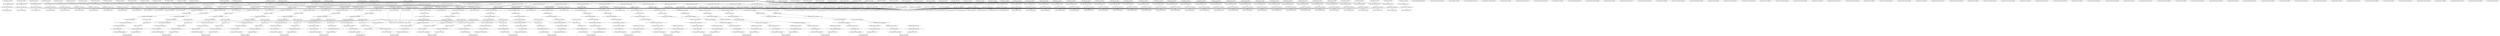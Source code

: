 digraph data_path {
  AND_u8_u8_3611_wire [shape=ellipse];
  AND_u8_u8_3619_wire [shape=ellipse];
  AND_u8_u8_3633_wire [shape=ellipse];
  AND_u8_u8_3641_wire [shape=ellipse];
  AND_u8_u8_3709_wire [shape=ellipse];
  AND_u8_u8_3717_wire [shape=ellipse];
  AND_u8_u8_3725_wire [shape=ellipse];
  AND_u8_u8_3751_wire [shape=ellipse];
  AND_u8_u8_3759_wire [shape=ellipse];
  AND_u8_u8_3767_wire [shape=ellipse];
  AND_u8_u8_3775_wire [shape=ellipse];
  AND_u8_u8_3792_wire [shape=ellipse];
  R_ZERO_8_3625_wire_constant [shape=ellipse];
  R_ZERO_8_3784_wire_constant [shape=ellipse];
  R_ZERO_8_3819_wire_constant [shape=ellipse];
  R_ZERO_8_3834_wire_constant [shape=ellipse];
  R_ZERO_8_3840_wire_constant [shape=ellipse];
  R_ZERO_8_3846_wire_constant [shape=ellipse];
  R_ZERO_8_3852_wire_constant [shape=ellipse];
  R_ZERO_8_3858_wire_constant [shape=ellipse];
  R_address_3607_resized [shape=ellipse];
  R_address_3607_scaled [shape=ellipse];
  R_address_3615_resized [shape=ellipse];
  R_address_3615_scaled [shape=ellipse];
  R_address_3623_resized [shape=ellipse];
  R_address_3623_scaled [shape=ellipse];
  R_address_3629_resized [shape=ellipse];
  R_address_3629_scaled [shape=ellipse];
  R_address_3637_resized [shape=ellipse];
  R_address_3637_scaled [shape=ellipse];
  R_address_3705_resized [shape=ellipse];
  R_address_3705_scaled [shape=ellipse];
  R_address_3713_resized [shape=ellipse];
  R_address_3713_scaled [shape=ellipse];
  R_address_3721_resized [shape=ellipse];
  R_address_3721_scaled [shape=ellipse];
  R_address_3747_resized [shape=ellipse];
  R_address_3747_scaled [shape=ellipse];
  R_address_3755_resized [shape=ellipse];
  R_address_3755_scaled [shape=ellipse];
  R_address_3763_resized [shape=ellipse];
  R_address_3763_scaled [shape=ellipse];
  R_address_3771_resized [shape=ellipse];
  R_address_3771_scaled [shape=ellipse];
  R_address_3782_resized [shape=ellipse];
  R_address_3782_scaled [shape=ellipse];
  R_address_3788_resized [shape=ellipse];
  R_address_3788_scaled [shape=ellipse];
  R_address_3817_resized [shape=ellipse];
  R_address_3817_scaled [shape=ellipse];
  R_address_3832_resized [shape=ellipse];
  R_address_3832_scaled [shape=ellipse];
  R_address_3838_resized [shape=ellipse];
  R_address_3838_scaled [shape=ellipse];
  R_address_3844_resized [shape=ellipse];
  R_address_3844_scaled [shape=ellipse];
  R_address_3850_resized [shape=ellipse];
  R_address_3850_scaled [shape=ellipse];
  R_address_3856_resized [shape=ellipse];
  R_address_3856_scaled [shape=ellipse];
  R_address_3915_resized [shape=ellipse];
  R_address_3915_scaled [shape=ellipse];
  array_obj_ref_3608_data_0 [shape=ellipse];
  array_obj_ref_3608_final_offset [shape=ellipse];
  array_obj_ref_3608_offset_scale_factor_0 [shape=ellipse];
  array_obj_ref_3608_resized_base_address [shape=ellipse];
  array_obj_ref_3608_root_address [shape=ellipse];
  array_obj_ref_3608_word_address_0 [shape=ellipse];
  array_obj_ref_3608_word_offset_0 [shape=ellipse];
  array_obj_ref_3616_data_0 [shape=ellipse];
  array_obj_ref_3616_final_offset [shape=ellipse];
  array_obj_ref_3616_offset_scale_factor_0 [shape=ellipse];
  array_obj_ref_3616_resized_base_address [shape=ellipse];
  array_obj_ref_3616_root_address [shape=ellipse];
  array_obj_ref_3616_word_address_0 [shape=ellipse];
  array_obj_ref_3616_word_offset_0 [shape=ellipse];
  array_obj_ref_3624_data_0 [shape=ellipse];
  array_obj_ref_3624_final_offset [shape=ellipse];
  array_obj_ref_3624_offset_scale_factor_0 [shape=ellipse];
  array_obj_ref_3624_resized_base_address [shape=ellipse];
  array_obj_ref_3624_root_address [shape=ellipse];
  array_obj_ref_3624_word_address_0 [shape=ellipse];
  array_obj_ref_3624_word_offset_0 [shape=ellipse];
  array_obj_ref_3630_data_0 [shape=ellipse];
  array_obj_ref_3630_final_offset [shape=ellipse];
  array_obj_ref_3630_offset_scale_factor_0 [shape=ellipse];
  array_obj_ref_3630_resized_base_address [shape=ellipse];
  array_obj_ref_3630_root_address [shape=ellipse];
  array_obj_ref_3630_word_address_0 [shape=ellipse];
  array_obj_ref_3630_word_offset_0 [shape=ellipse];
  array_obj_ref_3638_data_0 [shape=ellipse];
  array_obj_ref_3638_final_offset [shape=ellipse];
  array_obj_ref_3638_offset_scale_factor_0 [shape=ellipse];
  array_obj_ref_3638_resized_base_address [shape=ellipse];
  array_obj_ref_3638_root_address [shape=ellipse];
  array_obj_ref_3638_word_address_0 [shape=ellipse];
  array_obj_ref_3638_word_offset_0 [shape=ellipse];
  array_obj_ref_3706_data_0 [shape=ellipse];
  array_obj_ref_3706_final_offset [shape=ellipse];
  array_obj_ref_3706_offset_scale_factor_0 [shape=ellipse];
  array_obj_ref_3706_resized_base_address [shape=ellipse];
  array_obj_ref_3706_root_address [shape=ellipse];
  array_obj_ref_3706_word_address_0 [shape=ellipse];
  array_obj_ref_3706_word_offset_0 [shape=ellipse];
  array_obj_ref_3714_data_0 [shape=ellipse];
  array_obj_ref_3714_final_offset [shape=ellipse];
  array_obj_ref_3714_offset_scale_factor_0 [shape=ellipse];
  array_obj_ref_3714_resized_base_address [shape=ellipse];
  array_obj_ref_3714_root_address [shape=ellipse];
  array_obj_ref_3714_word_address_0 [shape=ellipse];
  array_obj_ref_3714_word_offset_0 [shape=ellipse];
  array_obj_ref_3722_data_0 [shape=ellipse];
  array_obj_ref_3722_final_offset [shape=ellipse];
  array_obj_ref_3722_offset_scale_factor_0 [shape=ellipse];
  array_obj_ref_3722_resized_base_address [shape=ellipse];
  array_obj_ref_3722_root_address [shape=ellipse];
  array_obj_ref_3722_word_address_0 [shape=ellipse];
  array_obj_ref_3722_word_offset_0 [shape=ellipse];
  array_obj_ref_3748_data_0 [shape=ellipse];
  array_obj_ref_3748_final_offset [shape=ellipse];
  array_obj_ref_3748_offset_scale_factor_0 [shape=ellipse];
  array_obj_ref_3748_resized_base_address [shape=ellipse];
  array_obj_ref_3748_root_address [shape=ellipse];
  array_obj_ref_3748_word_address_0 [shape=ellipse];
  array_obj_ref_3748_word_offset_0 [shape=ellipse];
  array_obj_ref_3756_data_0 [shape=ellipse];
  array_obj_ref_3756_final_offset [shape=ellipse];
  array_obj_ref_3756_offset_scale_factor_0 [shape=ellipse];
  array_obj_ref_3756_resized_base_address [shape=ellipse];
  array_obj_ref_3756_root_address [shape=ellipse];
  array_obj_ref_3756_word_address_0 [shape=ellipse];
  array_obj_ref_3756_word_offset_0 [shape=ellipse];
  array_obj_ref_3764_data_0 [shape=ellipse];
  array_obj_ref_3764_final_offset [shape=ellipse];
  array_obj_ref_3764_offset_scale_factor_0 [shape=ellipse];
  array_obj_ref_3764_resized_base_address [shape=ellipse];
  array_obj_ref_3764_root_address [shape=ellipse];
  array_obj_ref_3764_word_address_0 [shape=ellipse];
  array_obj_ref_3764_word_offset_0 [shape=ellipse];
  array_obj_ref_3772_data_0 [shape=ellipse];
  array_obj_ref_3772_final_offset [shape=ellipse];
  array_obj_ref_3772_offset_scale_factor_0 [shape=ellipse];
  array_obj_ref_3772_resized_base_address [shape=ellipse];
  array_obj_ref_3772_root_address [shape=ellipse];
  array_obj_ref_3772_word_address_0 [shape=ellipse];
  array_obj_ref_3772_word_offset_0 [shape=ellipse];
  array_obj_ref_3783_data_0 [shape=ellipse];
  array_obj_ref_3783_final_offset [shape=ellipse];
  array_obj_ref_3783_offset_scale_factor_0 [shape=ellipse];
  array_obj_ref_3783_resized_base_address [shape=ellipse];
  array_obj_ref_3783_root_address [shape=ellipse];
  array_obj_ref_3783_word_address_0 [shape=ellipse];
  array_obj_ref_3783_word_offset_0 [shape=ellipse];
  array_obj_ref_3789_data_0 [shape=ellipse];
  array_obj_ref_3789_final_offset [shape=ellipse];
  array_obj_ref_3789_offset_scale_factor_0 [shape=ellipse];
  array_obj_ref_3789_resized_base_address [shape=ellipse];
  array_obj_ref_3789_root_address [shape=ellipse];
  array_obj_ref_3789_word_address_0 [shape=ellipse];
  array_obj_ref_3789_word_offset_0 [shape=ellipse];
  array_obj_ref_3818_data_0 [shape=ellipse];
  array_obj_ref_3818_final_offset [shape=ellipse];
  array_obj_ref_3818_offset_scale_factor_0 [shape=ellipse];
  array_obj_ref_3818_resized_base_address [shape=ellipse];
  array_obj_ref_3818_root_address [shape=ellipse];
  array_obj_ref_3818_word_address_0 [shape=ellipse];
  array_obj_ref_3818_word_offset_0 [shape=ellipse];
  array_obj_ref_3833_data_0 [shape=ellipse];
  array_obj_ref_3833_final_offset [shape=ellipse];
  array_obj_ref_3833_offset_scale_factor_0 [shape=ellipse];
  array_obj_ref_3833_resized_base_address [shape=ellipse];
  array_obj_ref_3833_root_address [shape=ellipse];
  array_obj_ref_3833_word_address_0 [shape=ellipse];
  array_obj_ref_3833_word_offset_0 [shape=ellipse];
  array_obj_ref_3839_data_0 [shape=ellipse];
  array_obj_ref_3839_final_offset [shape=ellipse];
  array_obj_ref_3839_offset_scale_factor_0 [shape=ellipse];
  array_obj_ref_3839_resized_base_address [shape=ellipse];
  array_obj_ref_3839_root_address [shape=ellipse];
  array_obj_ref_3839_word_address_0 [shape=ellipse];
  array_obj_ref_3839_word_offset_0 [shape=ellipse];
  array_obj_ref_3845_data_0 [shape=ellipse];
  array_obj_ref_3845_final_offset [shape=ellipse];
  array_obj_ref_3845_offset_scale_factor_0 [shape=ellipse];
  array_obj_ref_3845_resized_base_address [shape=ellipse];
  array_obj_ref_3845_root_address [shape=ellipse];
  array_obj_ref_3845_word_address_0 [shape=ellipse];
  array_obj_ref_3845_word_offset_0 [shape=ellipse];
  array_obj_ref_3851_data_0 [shape=ellipse];
  array_obj_ref_3851_final_offset [shape=ellipse];
  array_obj_ref_3851_offset_scale_factor_0 [shape=ellipse];
  array_obj_ref_3851_resized_base_address [shape=ellipse];
  array_obj_ref_3851_root_address [shape=ellipse];
  array_obj_ref_3851_word_address_0 [shape=ellipse];
  array_obj_ref_3851_word_offset_0 [shape=ellipse];
  array_obj_ref_3857_data_0 [shape=ellipse];
  array_obj_ref_3857_final_offset [shape=ellipse];
  array_obj_ref_3857_offset_scale_factor_0 [shape=ellipse];
  array_obj_ref_3857_resized_base_address [shape=ellipse];
  array_obj_ref_3857_root_address [shape=ellipse];
  array_obj_ref_3857_word_address_0 [shape=ellipse];
  array_obj_ref_3857_word_offset_0 [shape=ellipse];
  array_obj_ref_3916_data_0 [shape=ellipse];
  array_obj_ref_3916_final_offset [shape=ellipse];
  array_obj_ref_3916_offset_scale_factor_0 [shape=ellipse];
  array_obj_ref_3916_resized_base_address [shape=ellipse];
  array_obj_ref_3916_root_address [shape=ellipse];
  array_obj_ref_3916_word_address_0 [shape=ellipse];
  array_obj_ref_3916_word_offset_0 [shape=ellipse];
  konst_3606_wire_constant [shape=ellipse];
  konst_3606_wire_constant_cmp [shape=ellipse];
  konst_3610_wire_constant [shape=ellipse];
  konst_3614_wire_constant [shape=ellipse];
  konst_3614_wire_constant_cmp [shape=ellipse];
  konst_3618_wire_constant [shape=ellipse];
  konst_3622_wire_constant [shape=ellipse];
  konst_3622_wire_constant_cmp [shape=ellipse];
  konst_3628_wire_constant [shape=ellipse];
  konst_3628_wire_constant_cmp [shape=ellipse];
  konst_3632_wire_constant [shape=ellipse];
  konst_3636_wire_constant [shape=ellipse];
  konst_3636_wire_constant_cmp [shape=ellipse];
  konst_3640_wire_constant [shape=ellipse];
  konst_3644_wire_constant [shape=ellipse];
  konst_3644_wire_constant_cmp [shape=ellipse];
  konst_3647_wire_constant [shape=ellipse];
  konst_3647_wire_constant_cmp [shape=ellipse];
  konst_3650_wire_constant [shape=ellipse];
  konst_3650_wire_constant_cmp [shape=ellipse];
  konst_3653_wire_constant [shape=ellipse];
  konst_3653_wire_constant_cmp [shape=ellipse];
  konst_3656_wire_constant [shape=ellipse];
  konst_3656_wire_constant_cmp [shape=ellipse];
  konst_3659_wire_constant [shape=ellipse];
  konst_3659_wire_constant_cmp [shape=ellipse];
  konst_3662_wire_constant [shape=ellipse];
  konst_3662_wire_constant_cmp [shape=ellipse];
  konst_3665_wire_constant [shape=ellipse];
  konst_3665_wire_constant_cmp [shape=ellipse];
  konst_3668_wire_constant [shape=ellipse];
  konst_3668_wire_constant_cmp [shape=ellipse];
  konst_3671_wire_constant [shape=ellipse];
  konst_3671_wire_constant_cmp [shape=ellipse];
  konst_3674_wire_constant [shape=ellipse];
  konst_3674_wire_constant_cmp [shape=ellipse];
  konst_3677_wire_constant [shape=ellipse];
  konst_3677_wire_constant_cmp [shape=ellipse];
  konst_3680_wire_constant [shape=ellipse];
  konst_3680_wire_constant_cmp [shape=ellipse];
  konst_3683_wire_constant [shape=ellipse];
  konst_3683_wire_constant_cmp [shape=ellipse];
  konst_3686_wire_constant [shape=ellipse];
  konst_3686_wire_constant_cmp [shape=ellipse];
  konst_3689_wire_constant [shape=ellipse];
  konst_3689_wire_constant_cmp [shape=ellipse];
  konst_3692_wire_constant [shape=ellipse];
  konst_3692_wire_constant_cmp [shape=ellipse];
  konst_3695_wire_constant [shape=ellipse];
  konst_3695_wire_constant_cmp [shape=ellipse];
  konst_3698_wire_constant [shape=ellipse];
  konst_3698_wire_constant_cmp [shape=ellipse];
  konst_3701_wire_constant [shape=ellipse];
  konst_3701_wire_constant_cmp [shape=ellipse];
  konst_3704_wire_constant [shape=ellipse];
  konst_3704_wire_constant_cmp [shape=ellipse];
  konst_3708_wire_constant [shape=ellipse];
  konst_3712_wire_constant [shape=ellipse];
  konst_3712_wire_constant_cmp [shape=ellipse];
  konst_3716_wire_constant [shape=ellipse];
  konst_3720_wire_constant [shape=ellipse];
  konst_3720_wire_constant_cmp [shape=ellipse];
  konst_3724_wire_constant [shape=ellipse];
  konst_3728_wire_constant [shape=ellipse];
  konst_3728_wire_constant_cmp [shape=ellipse];
  konst_3733_wire_constant [shape=ellipse];
  konst_3733_wire_constant_cmp [shape=ellipse];
  konst_3736_wire_constant [shape=ellipse];
  konst_3736_wire_constant_cmp [shape=ellipse];
  konst_3741_wire_constant [shape=ellipse];
  konst_3741_wire_constant_cmp [shape=ellipse];
  konst_3746_wire_constant [shape=ellipse];
  konst_3746_wire_constant_cmp [shape=ellipse];
  konst_3750_wire_constant [shape=ellipse];
  konst_3754_wire_constant [shape=ellipse];
  konst_3754_wire_constant_cmp [shape=ellipse];
  konst_3758_wire_constant [shape=ellipse];
  konst_3762_wire_constant [shape=ellipse];
  konst_3762_wire_constant_cmp [shape=ellipse];
  konst_3766_wire_constant [shape=ellipse];
  konst_3770_wire_constant [shape=ellipse];
  konst_3770_wire_constant_cmp [shape=ellipse];
  konst_3774_wire_constant [shape=ellipse];
  konst_3778_wire_constant [shape=ellipse];
  konst_3778_wire_constant_cmp [shape=ellipse];
  konst_3781_wire_constant [shape=ellipse];
  konst_3781_wire_constant_cmp [shape=ellipse];
  konst_3787_wire_constant [shape=ellipse];
  konst_3787_wire_constant_cmp [shape=ellipse];
  konst_3791_wire_constant [shape=ellipse];
  konst_3795_wire_constant [shape=ellipse];
  konst_3795_wire_constant_cmp [shape=ellipse];
  konst_3798_wire_constant [shape=ellipse];
  konst_3798_wire_constant_cmp [shape=ellipse];
  konst_3801_wire_constant [shape=ellipse];
  konst_3801_wire_constant_cmp [shape=ellipse];
  konst_3804_wire_constant [shape=ellipse];
  konst_3804_wire_constant_cmp [shape=ellipse];
  konst_3807_wire_constant [shape=ellipse];
  konst_3807_wire_constant_cmp [shape=ellipse];
  konst_3810_wire_constant [shape=ellipse];
  konst_3810_wire_constant_cmp [shape=ellipse];
  konst_3813_wire_constant [shape=ellipse];
  konst_3813_wire_constant_cmp [shape=ellipse];
  konst_3816_wire_constant [shape=ellipse];
  konst_3816_wire_constant_cmp [shape=ellipse];
  konst_3822_wire_constant [shape=ellipse];
  konst_3822_wire_constant_cmp [shape=ellipse];
  konst_3825_wire_constant [shape=ellipse];
  konst_3825_wire_constant_cmp [shape=ellipse];
  konst_3828_wire_constant [shape=ellipse];
  konst_3828_wire_constant_cmp [shape=ellipse];
  konst_3831_wire_constant [shape=ellipse];
  konst_3831_wire_constant_cmp [shape=ellipse];
  konst_3837_wire_constant [shape=ellipse];
  konst_3837_wire_constant_cmp [shape=ellipse];
  konst_3843_wire_constant [shape=ellipse];
  konst_3843_wire_constant_cmp [shape=ellipse];
  konst_3849_wire_constant [shape=ellipse];
  konst_3849_wire_constant_cmp [shape=ellipse];
  konst_3855_wire_constant [shape=ellipse];
  konst_3855_wire_constant_cmp [shape=ellipse];
  konst_3861_wire_constant [shape=ellipse];
  konst_3861_wire_constant_cmp [shape=ellipse];
  konst_3864_wire_constant [shape=ellipse];
  konst_3864_wire_constant_cmp [shape=ellipse];
  konst_3867_wire_constant [shape=ellipse];
  konst_3867_wire_constant_cmp [shape=ellipse];
  konst_3870_wire_constant [shape=ellipse];
  konst_3870_wire_constant_cmp [shape=ellipse];
  konst_3873_wire_constant [shape=ellipse];
  konst_3873_wire_constant_cmp [shape=ellipse];
  konst_3876_wire_constant [shape=ellipse];
  konst_3876_wire_constant_cmp [shape=ellipse];
  konst_3879_wire_constant [shape=ellipse];
  konst_3879_wire_constant_cmp [shape=ellipse];
  konst_3882_wire_constant [shape=ellipse];
  konst_3882_wire_constant_cmp [shape=ellipse];
  konst_3885_wire_constant [shape=ellipse];
  konst_3885_wire_constant_cmp [shape=ellipse];
  konst_3888_wire_constant [shape=ellipse];
  konst_3888_wire_constant_cmp [shape=ellipse];
  konst_3891_wire_constant [shape=ellipse];
  konst_3891_wire_constant_cmp [shape=ellipse];
  konst_3894_wire_constant [shape=ellipse];
  konst_3894_wire_constant_cmp [shape=ellipse];
  konst_3897_wire_constant [shape=ellipse];
  konst_3897_wire_constant_cmp [shape=ellipse];
  konst_3900_wire_constant [shape=ellipse];
  konst_3900_wire_constant_cmp [shape=ellipse];
  konst_3903_wire_constant [shape=ellipse];
  konst_3903_wire_constant_cmp [shape=ellipse];
  konst_3906_wire_constant [shape=ellipse];
  konst_3906_wire_constant_cmp [shape=ellipse];
  konst_3909_wire_constant [shape=ellipse];
  konst_3909_wire_constant_cmp [shape=ellipse];
  konst_3912_wire_constant [shape=ellipse];
  konst_3912_wire_constant_cmp [shape=ellipse];
  AND_u8_u8_3611_inst [shape=rectangle];
data  -> AND_u8_u8_3611_inst;
konst_3610_wire_constant  -> AND_u8_u8_3611_inst;
AND_u8_u8_3611_inst -> AND_u8_u8_3611_wire;
  AND_u8_u8_3619_inst [shape=rectangle];
data  -> AND_u8_u8_3619_inst;
konst_3618_wire_constant  -> AND_u8_u8_3619_inst;
AND_u8_u8_3619_inst -> AND_u8_u8_3619_wire;
  AND_u8_u8_3633_inst [shape=rectangle];
data  -> AND_u8_u8_3633_inst;
konst_3632_wire_constant  -> AND_u8_u8_3633_inst;
AND_u8_u8_3633_inst -> AND_u8_u8_3633_wire;
  AND_u8_u8_3641_inst [shape=rectangle];
data  -> AND_u8_u8_3641_inst;
konst_3640_wire_constant  -> AND_u8_u8_3641_inst;
AND_u8_u8_3641_inst -> AND_u8_u8_3641_wire;
  AND_u8_u8_3709_inst [shape=rectangle];
data  -> AND_u8_u8_3709_inst;
konst_3708_wire_constant  -> AND_u8_u8_3709_inst;
AND_u8_u8_3709_inst -> AND_u8_u8_3709_wire;
  AND_u8_u8_3717_inst [shape=rectangle];
data  -> AND_u8_u8_3717_inst;
konst_3716_wire_constant  -> AND_u8_u8_3717_inst;
AND_u8_u8_3717_inst -> AND_u8_u8_3717_wire;
  AND_u8_u8_3725_inst [shape=rectangle];
data  -> AND_u8_u8_3725_inst;
konst_3724_wire_constant  -> AND_u8_u8_3725_inst;
AND_u8_u8_3725_inst -> AND_u8_u8_3725_wire;
  AND_u8_u8_3751_inst [shape=rectangle];
data  -> AND_u8_u8_3751_inst;
konst_3750_wire_constant  -> AND_u8_u8_3751_inst;
AND_u8_u8_3751_inst -> AND_u8_u8_3751_wire;
  AND_u8_u8_3759_inst [shape=rectangle];
data  -> AND_u8_u8_3759_inst;
konst_3758_wire_constant  -> AND_u8_u8_3759_inst;
AND_u8_u8_3759_inst -> AND_u8_u8_3759_wire;
  AND_u8_u8_3767_inst [shape=rectangle];
data  -> AND_u8_u8_3767_inst;
konst_3766_wire_constant  -> AND_u8_u8_3767_inst;
AND_u8_u8_3767_inst -> AND_u8_u8_3767_wire;
  AND_u8_u8_3775_inst [shape=rectangle];
data  -> AND_u8_u8_3775_inst;
konst_3774_wire_constant  -> AND_u8_u8_3775_inst;
AND_u8_u8_3775_inst -> AND_u8_u8_3775_wire;
  AND_u8_u8_3792_inst [shape=rectangle];
data  -> AND_u8_u8_3792_inst;
konst_3791_wire_constant  -> AND_u8_u8_3792_inst;
AND_u8_u8_3792_inst -> AND_u8_u8_3792_wire;
  array_obj_ref_3608_addr_0 [shape=diamond];
array_obj_ref_3608_root_address  -> array_obj_ref_3608_addr_0;
array_obj_ref_3608_addr_0 -> array_obj_ref_3608_word_address_0;
  array_obj_ref_3608_gather_scatter [shape=diamond];
AND_u8_u8_3611_wire  -> array_obj_ref_3608_gather_scatter;
array_obj_ref_3608_gather_scatter -> array_obj_ref_3608_data_0;
  array_obj_ref_3608_index_0_rename [shape=diamond];
R_address_3607_resized  -> array_obj_ref_3608_index_0_rename;
array_obj_ref_3608_index_0_rename -> R_address_3607_scaled;
  array_obj_ref_3608_index_0_resize [shape=diamond];
address  -> array_obj_ref_3608_index_0_resize;
array_obj_ref_3608_index_0_resize -> R_address_3607_resized;
  array_obj_ref_3608_index_offset [shape=diamond];
R_address_3607_scaled  -> array_obj_ref_3608_index_offset;
array_obj_ref_3608_index_offset -> array_obj_ref_3608_final_offset;
  array_obj_ref_3608_root_address_inst [shape=diamond];
array_obj_ref_3608_final_offset  -> array_obj_ref_3608_root_address_inst;
array_obj_ref_3608_root_address_inst -> array_obj_ref_3608_root_address;
  array_obj_ref_3608_store_0 [shape=rectangle];
array_obj_ref_3608_word_address_0  -> array_obj_ref_3608_store_0;
array_obj_ref_3608_data_0  -> array_obj_ref_3608_store_0;
  array_obj_ref_3616_addr_0 [shape=diamond];
array_obj_ref_3616_root_address  -> array_obj_ref_3616_addr_0;
array_obj_ref_3616_addr_0 -> array_obj_ref_3616_word_address_0;
  array_obj_ref_3616_gather_scatter [shape=diamond];
AND_u8_u8_3619_wire  -> array_obj_ref_3616_gather_scatter;
array_obj_ref_3616_gather_scatter -> array_obj_ref_3616_data_0;
  array_obj_ref_3616_index_0_rename [shape=diamond];
R_address_3615_resized  -> array_obj_ref_3616_index_0_rename;
array_obj_ref_3616_index_0_rename -> R_address_3615_scaled;
  array_obj_ref_3616_index_0_resize [shape=diamond];
address  -> array_obj_ref_3616_index_0_resize;
array_obj_ref_3616_index_0_resize -> R_address_3615_resized;
  array_obj_ref_3616_index_offset [shape=diamond];
R_address_3615_scaled  -> array_obj_ref_3616_index_offset;
array_obj_ref_3616_index_offset -> array_obj_ref_3616_final_offset;
  array_obj_ref_3616_root_address_inst [shape=diamond];
array_obj_ref_3616_final_offset  -> array_obj_ref_3616_root_address_inst;
array_obj_ref_3616_root_address_inst -> array_obj_ref_3616_root_address;
  array_obj_ref_3616_store_0 [shape=rectangle];
array_obj_ref_3616_word_address_0  -> array_obj_ref_3616_store_0;
array_obj_ref_3616_data_0  -> array_obj_ref_3616_store_0;
  array_obj_ref_3624_addr_0 [shape=diamond];
array_obj_ref_3624_root_address  -> array_obj_ref_3624_addr_0;
array_obj_ref_3624_addr_0 -> array_obj_ref_3624_word_address_0;
  array_obj_ref_3624_gather_scatter [shape=diamond];
R_ZERO_8_3625_wire_constant  -> array_obj_ref_3624_gather_scatter;
array_obj_ref_3624_gather_scatter -> array_obj_ref_3624_data_0;
  array_obj_ref_3624_index_0_rename [shape=diamond];
R_address_3623_resized  -> array_obj_ref_3624_index_0_rename;
array_obj_ref_3624_index_0_rename -> R_address_3623_scaled;
  array_obj_ref_3624_index_0_resize [shape=diamond];
address  -> array_obj_ref_3624_index_0_resize;
array_obj_ref_3624_index_0_resize -> R_address_3623_resized;
  array_obj_ref_3624_index_offset [shape=diamond];
R_address_3623_scaled  -> array_obj_ref_3624_index_offset;
array_obj_ref_3624_index_offset -> array_obj_ref_3624_final_offset;
  array_obj_ref_3624_root_address_inst [shape=diamond];
array_obj_ref_3624_final_offset  -> array_obj_ref_3624_root_address_inst;
array_obj_ref_3624_root_address_inst -> array_obj_ref_3624_root_address;
  array_obj_ref_3624_store_0 [shape=rectangle];
array_obj_ref_3624_word_address_0  -> array_obj_ref_3624_store_0;
array_obj_ref_3624_data_0  -> array_obj_ref_3624_store_0;
  array_obj_ref_3630_addr_0 [shape=diamond];
array_obj_ref_3630_root_address  -> array_obj_ref_3630_addr_0;
array_obj_ref_3630_addr_0 -> array_obj_ref_3630_word_address_0;
  array_obj_ref_3630_gather_scatter [shape=diamond];
AND_u8_u8_3633_wire  -> array_obj_ref_3630_gather_scatter;
array_obj_ref_3630_gather_scatter -> array_obj_ref_3630_data_0;
  array_obj_ref_3630_index_0_rename [shape=diamond];
R_address_3629_resized  -> array_obj_ref_3630_index_0_rename;
array_obj_ref_3630_index_0_rename -> R_address_3629_scaled;
  array_obj_ref_3630_index_0_resize [shape=diamond];
address  -> array_obj_ref_3630_index_0_resize;
array_obj_ref_3630_index_0_resize -> R_address_3629_resized;
  array_obj_ref_3630_index_offset [shape=diamond];
R_address_3629_scaled  -> array_obj_ref_3630_index_offset;
array_obj_ref_3630_index_offset -> array_obj_ref_3630_final_offset;
  array_obj_ref_3630_root_address_inst [shape=diamond];
array_obj_ref_3630_final_offset  -> array_obj_ref_3630_root_address_inst;
array_obj_ref_3630_root_address_inst -> array_obj_ref_3630_root_address;
  array_obj_ref_3630_store_0 [shape=rectangle];
array_obj_ref_3630_word_address_0  -> array_obj_ref_3630_store_0;
array_obj_ref_3630_data_0  -> array_obj_ref_3630_store_0;
  array_obj_ref_3638_addr_0 [shape=diamond];
array_obj_ref_3638_root_address  -> array_obj_ref_3638_addr_0;
array_obj_ref_3638_addr_0 -> array_obj_ref_3638_word_address_0;
  array_obj_ref_3638_gather_scatter [shape=diamond];
AND_u8_u8_3641_wire  -> array_obj_ref_3638_gather_scatter;
array_obj_ref_3638_gather_scatter -> array_obj_ref_3638_data_0;
  array_obj_ref_3638_index_0_rename [shape=diamond];
R_address_3637_resized  -> array_obj_ref_3638_index_0_rename;
array_obj_ref_3638_index_0_rename -> R_address_3637_scaled;
  array_obj_ref_3638_index_0_resize [shape=diamond];
address  -> array_obj_ref_3638_index_0_resize;
array_obj_ref_3638_index_0_resize -> R_address_3637_resized;
  array_obj_ref_3638_index_offset [shape=diamond];
R_address_3637_scaled  -> array_obj_ref_3638_index_offset;
array_obj_ref_3638_index_offset -> array_obj_ref_3638_final_offset;
  array_obj_ref_3638_root_address_inst [shape=diamond];
array_obj_ref_3638_final_offset  -> array_obj_ref_3638_root_address_inst;
array_obj_ref_3638_root_address_inst -> array_obj_ref_3638_root_address;
  array_obj_ref_3638_store_0 [shape=rectangle];
array_obj_ref_3638_word_address_0  -> array_obj_ref_3638_store_0;
array_obj_ref_3638_data_0  -> array_obj_ref_3638_store_0;
  array_obj_ref_3706_addr_0 [shape=diamond];
array_obj_ref_3706_root_address  -> array_obj_ref_3706_addr_0;
array_obj_ref_3706_addr_0 -> array_obj_ref_3706_word_address_0;
  array_obj_ref_3706_gather_scatter [shape=diamond];
AND_u8_u8_3709_wire  -> array_obj_ref_3706_gather_scatter;
array_obj_ref_3706_gather_scatter -> array_obj_ref_3706_data_0;
  array_obj_ref_3706_index_0_rename [shape=diamond];
R_address_3705_resized  -> array_obj_ref_3706_index_0_rename;
array_obj_ref_3706_index_0_rename -> R_address_3705_scaled;
  array_obj_ref_3706_index_0_resize [shape=diamond];
address  -> array_obj_ref_3706_index_0_resize;
array_obj_ref_3706_index_0_resize -> R_address_3705_resized;
  array_obj_ref_3706_index_offset [shape=diamond];
R_address_3705_scaled  -> array_obj_ref_3706_index_offset;
array_obj_ref_3706_index_offset -> array_obj_ref_3706_final_offset;
  array_obj_ref_3706_root_address_inst [shape=diamond];
array_obj_ref_3706_final_offset  -> array_obj_ref_3706_root_address_inst;
array_obj_ref_3706_root_address_inst -> array_obj_ref_3706_root_address;
  array_obj_ref_3706_store_0 [shape=rectangle];
array_obj_ref_3706_word_address_0  -> array_obj_ref_3706_store_0;
array_obj_ref_3706_data_0  -> array_obj_ref_3706_store_0;
  array_obj_ref_3714_addr_0 [shape=diamond];
array_obj_ref_3714_root_address  -> array_obj_ref_3714_addr_0;
array_obj_ref_3714_addr_0 -> array_obj_ref_3714_word_address_0;
  array_obj_ref_3714_gather_scatter [shape=diamond];
AND_u8_u8_3717_wire  -> array_obj_ref_3714_gather_scatter;
array_obj_ref_3714_gather_scatter -> array_obj_ref_3714_data_0;
  array_obj_ref_3714_index_0_rename [shape=diamond];
R_address_3713_resized  -> array_obj_ref_3714_index_0_rename;
array_obj_ref_3714_index_0_rename -> R_address_3713_scaled;
  array_obj_ref_3714_index_0_resize [shape=diamond];
address  -> array_obj_ref_3714_index_0_resize;
array_obj_ref_3714_index_0_resize -> R_address_3713_resized;
  array_obj_ref_3714_index_offset [shape=diamond];
R_address_3713_scaled  -> array_obj_ref_3714_index_offset;
array_obj_ref_3714_index_offset -> array_obj_ref_3714_final_offset;
  array_obj_ref_3714_root_address_inst [shape=diamond];
array_obj_ref_3714_final_offset  -> array_obj_ref_3714_root_address_inst;
array_obj_ref_3714_root_address_inst -> array_obj_ref_3714_root_address;
  array_obj_ref_3714_store_0 [shape=rectangle];
array_obj_ref_3714_word_address_0  -> array_obj_ref_3714_store_0;
array_obj_ref_3714_data_0  -> array_obj_ref_3714_store_0;
  array_obj_ref_3722_addr_0 [shape=diamond];
array_obj_ref_3722_root_address  -> array_obj_ref_3722_addr_0;
array_obj_ref_3722_addr_0 -> array_obj_ref_3722_word_address_0;
  array_obj_ref_3722_gather_scatter [shape=diamond];
AND_u8_u8_3725_wire  -> array_obj_ref_3722_gather_scatter;
array_obj_ref_3722_gather_scatter -> array_obj_ref_3722_data_0;
  array_obj_ref_3722_index_0_rename [shape=diamond];
R_address_3721_resized  -> array_obj_ref_3722_index_0_rename;
array_obj_ref_3722_index_0_rename -> R_address_3721_scaled;
  array_obj_ref_3722_index_0_resize [shape=diamond];
address  -> array_obj_ref_3722_index_0_resize;
array_obj_ref_3722_index_0_resize -> R_address_3721_resized;
  array_obj_ref_3722_index_offset [shape=diamond];
R_address_3721_scaled  -> array_obj_ref_3722_index_offset;
array_obj_ref_3722_index_offset -> array_obj_ref_3722_final_offset;
  array_obj_ref_3722_root_address_inst [shape=diamond];
array_obj_ref_3722_final_offset  -> array_obj_ref_3722_root_address_inst;
array_obj_ref_3722_root_address_inst -> array_obj_ref_3722_root_address;
  array_obj_ref_3722_store_0 [shape=rectangle];
array_obj_ref_3722_word_address_0  -> array_obj_ref_3722_store_0;
array_obj_ref_3722_data_0  -> array_obj_ref_3722_store_0;
  array_obj_ref_3748_addr_0 [shape=diamond];
array_obj_ref_3748_root_address  -> array_obj_ref_3748_addr_0;
array_obj_ref_3748_addr_0 -> array_obj_ref_3748_word_address_0;
  array_obj_ref_3748_gather_scatter [shape=diamond];
AND_u8_u8_3751_wire  -> array_obj_ref_3748_gather_scatter;
array_obj_ref_3748_gather_scatter -> array_obj_ref_3748_data_0;
  array_obj_ref_3748_index_0_rename [shape=diamond];
R_address_3747_resized  -> array_obj_ref_3748_index_0_rename;
array_obj_ref_3748_index_0_rename -> R_address_3747_scaled;
  array_obj_ref_3748_index_0_resize [shape=diamond];
address  -> array_obj_ref_3748_index_0_resize;
array_obj_ref_3748_index_0_resize -> R_address_3747_resized;
  array_obj_ref_3748_index_offset [shape=diamond];
R_address_3747_scaled  -> array_obj_ref_3748_index_offset;
array_obj_ref_3748_index_offset -> array_obj_ref_3748_final_offset;
  array_obj_ref_3748_root_address_inst [shape=diamond];
array_obj_ref_3748_final_offset  -> array_obj_ref_3748_root_address_inst;
array_obj_ref_3748_root_address_inst -> array_obj_ref_3748_root_address;
  array_obj_ref_3748_store_0 [shape=rectangle];
array_obj_ref_3748_word_address_0  -> array_obj_ref_3748_store_0;
array_obj_ref_3748_data_0  -> array_obj_ref_3748_store_0;
  array_obj_ref_3756_addr_0 [shape=diamond];
array_obj_ref_3756_root_address  -> array_obj_ref_3756_addr_0;
array_obj_ref_3756_addr_0 -> array_obj_ref_3756_word_address_0;
  array_obj_ref_3756_gather_scatter [shape=diamond];
AND_u8_u8_3759_wire  -> array_obj_ref_3756_gather_scatter;
array_obj_ref_3756_gather_scatter -> array_obj_ref_3756_data_0;
  array_obj_ref_3756_index_0_rename [shape=diamond];
R_address_3755_resized  -> array_obj_ref_3756_index_0_rename;
array_obj_ref_3756_index_0_rename -> R_address_3755_scaled;
  array_obj_ref_3756_index_0_resize [shape=diamond];
address  -> array_obj_ref_3756_index_0_resize;
array_obj_ref_3756_index_0_resize -> R_address_3755_resized;
  array_obj_ref_3756_index_offset [shape=diamond];
R_address_3755_scaled  -> array_obj_ref_3756_index_offset;
array_obj_ref_3756_index_offset -> array_obj_ref_3756_final_offset;
  array_obj_ref_3756_root_address_inst [shape=diamond];
array_obj_ref_3756_final_offset  -> array_obj_ref_3756_root_address_inst;
array_obj_ref_3756_root_address_inst -> array_obj_ref_3756_root_address;
  array_obj_ref_3756_store_0 [shape=rectangle];
array_obj_ref_3756_word_address_0  -> array_obj_ref_3756_store_0;
array_obj_ref_3756_data_0  -> array_obj_ref_3756_store_0;
  array_obj_ref_3764_addr_0 [shape=diamond];
array_obj_ref_3764_root_address  -> array_obj_ref_3764_addr_0;
array_obj_ref_3764_addr_0 -> array_obj_ref_3764_word_address_0;
  array_obj_ref_3764_gather_scatter [shape=diamond];
AND_u8_u8_3767_wire  -> array_obj_ref_3764_gather_scatter;
array_obj_ref_3764_gather_scatter -> array_obj_ref_3764_data_0;
  array_obj_ref_3764_index_0_rename [shape=diamond];
R_address_3763_resized  -> array_obj_ref_3764_index_0_rename;
array_obj_ref_3764_index_0_rename -> R_address_3763_scaled;
  array_obj_ref_3764_index_0_resize [shape=diamond];
address  -> array_obj_ref_3764_index_0_resize;
array_obj_ref_3764_index_0_resize -> R_address_3763_resized;
  array_obj_ref_3764_index_offset [shape=diamond];
R_address_3763_scaled  -> array_obj_ref_3764_index_offset;
array_obj_ref_3764_index_offset -> array_obj_ref_3764_final_offset;
  array_obj_ref_3764_root_address_inst [shape=diamond];
array_obj_ref_3764_final_offset  -> array_obj_ref_3764_root_address_inst;
array_obj_ref_3764_root_address_inst -> array_obj_ref_3764_root_address;
  array_obj_ref_3764_store_0 [shape=rectangle];
array_obj_ref_3764_word_address_0  -> array_obj_ref_3764_store_0;
array_obj_ref_3764_data_0  -> array_obj_ref_3764_store_0;
  array_obj_ref_3772_addr_0 [shape=diamond];
array_obj_ref_3772_root_address  -> array_obj_ref_3772_addr_0;
array_obj_ref_3772_addr_0 -> array_obj_ref_3772_word_address_0;
  array_obj_ref_3772_gather_scatter [shape=diamond];
AND_u8_u8_3775_wire  -> array_obj_ref_3772_gather_scatter;
array_obj_ref_3772_gather_scatter -> array_obj_ref_3772_data_0;
  array_obj_ref_3772_index_0_rename [shape=diamond];
R_address_3771_resized  -> array_obj_ref_3772_index_0_rename;
array_obj_ref_3772_index_0_rename -> R_address_3771_scaled;
  array_obj_ref_3772_index_0_resize [shape=diamond];
address  -> array_obj_ref_3772_index_0_resize;
array_obj_ref_3772_index_0_resize -> R_address_3771_resized;
  array_obj_ref_3772_index_offset [shape=diamond];
R_address_3771_scaled  -> array_obj_ref_3772_index_offset;
array_obj_ref_3772_index_offset -> array_obj_ref_3772_final_offset;
  array_obj_ref_3772_root_address_inst [shape=diamond];
array_obj_ref_3772_final_offset  -> array_obj_ref_3772_root_address_inst;
array_obj_ref_3772_root_address_inst -> array_obj_ref_3772_root_address;
  array_obj_ref_3772_store_0 [shape=rectangle];
array_obj_ref_3772_word_address_0  -> array_obj_ref_3772_store_0;
array_obj_ref_3772_data_0  -> array_obj_ref_3772_store_0;
  array_obj_ref_3783_addr_0 [shape=diamond];
array_obj_ref_3783_root_address  -> array_obj_ref_3783_addr_0;
array_obj_ref_3783_addr_0 -> array_obj_ref_3783_word_address_0;
  array_obj_ref_3783_gather_scatter [shape=diamond];
R_ZERO_8_3784_wire_constant  -> array_obj_ref_3783_gather_scatter;
array_obj_ref_3783_gather_scatter -> array_obj_ref_3783_data_0;
  array_obj_ref_3783_index_0_rename [shape=diamond];
R_address_3782_resized  -> array_obj_ref_3783_index_0_rename;
array_obj_ref_3783_index_0_rename -> R_address_3782_scaled;
  array_obj_ref_3783_index_0_resize [shape=diamond];
address  -> array_obj_ref_3783_index_0_resize;
array_obj_ref_3783_index_0_resize -> R_address_3782_resized;
  array_obj_ref_3783_index_offset [shape=diamond];
R_address_3782_scaled  -> array_obj_ref_3783_index_offset;
array_obj_ref_3783_index_offset -> array_obj_ref_3783_final_offset;
  array_obj_ref_3783_root_address_inst [shape=diamond];
array_obj_ref_3783_final_offset  -> array_obj_ref_3783_root_address_inst;
array_obj_ref_3783_root_address_inst -> array_obj_ref_3783_root_address;
  array_obj_ref_3783_store_0 [shape=rectangle];
array_obj_ref_3783_word_address_0  -> array_obj_ref_3783_store_0;
array_obj_ref_3783_data_0  -> array_obj_ref_3783_store_0;
  array_obj_ref_3789_addr_0 [shape=diamond];
array_obj_ref_3789_root_address  -> array_obj_ref_3789_addr_0;
array_obj_ref_3789_addr_0 -> array_obj_ref_3789_word_address_0;
  array_obj_ref_3789_gather_scatter [shape=diamond];
AND_u8_u8_3792_wire  -> array_obj_ref_3789_gather_scatter;
array_obj_ref_3789_gather_scatter -> array_obj_ref_3789_data_0;
  array_obj_ref_3789_index_0_rename [shape=diamond];
R_address_3788_resized  -> array_obj_ref_3789_index_0_rename;
array_obj_ref_3789_index_0_rename -> R_address_3788_scaled;
  array_obj_ref_3789_index_0_resize [shape=diamond];
address  -> array_obj_ref_3789_index_0_resize;
array_obj_ref_3789_index_0_resize -> R_address_3788_resized;
  array_obj_ref_3789_index_offset [shape=diamond];
R_address_3788_scaled  -> array_obj_ref_3789_index_offset;
array_obj_ref_3789_index_offset -> array_obj_ref_3789_final_offset;
  array_obj_ref_3789_root_address_inst [shape=diamond];
array_obj_ref_3789_final_offset  -> array_obj_ref_3789_root_address_inst;
array_obj_ref_3789_root_address_inst -> array_obj_ref_3789_root_address;
  array_obj_ref_3789_store_0 [shape=rectangle];
array_obj_ref_3789_word_address_0  -> array_obj_ref_3789_store_0;
array_obj_ref_3789_data_0  -> array_obj_ref_3789_store_0;
  array_obj_ref_3818_addr_0 [shape=diamond];
array_obj_ref_3818_root_address  -> array_obj_ref_3818_addr_0;
array_obj_ref_3818_addr_0 -> array_obj_ref_3818_word_address_0;
  array_obj_ref_3818_gather_scatter [shape=diamond];
R_ZERO_8_3819_wire_constant  -> array_obj_ref_3818_gather_scatter;
array_obj_ref_3818_gather_scatter -> array_obj_ref_3818_data_0;
  array_obj_ref_3818_index_0_rename [shape=diamond];
R_address_3817_resized  -> array_obj_ref_3818_index_0_rename;
array_obj_ref_3818_index_0_rename -> R_address_3817_scaled;
  array_obj_ref_3818_index_0_resize [shape=diamond];
address  -> array_obj_ref_3818_index_0_resize;
array_obj_ref_3818_index_0_resize -> R_address_3817_resized;
  array_obj_ref_3818_index_offset [shape=diamond];
R_address_3817_scaled  -> array_obj_ref_3818_index_offset;
array_obj_ref_3818_index_offset -> array_obj_ref_3818_final_offset;
  array_obj_ref_3818_root_address_inst [shape=diamond];
array_obj_ref_3818_final_offset  -> array_obj_ref_3818_root_address_inst;
array_obj_ref_3818_root_address_inst -> array_obj_ref_3818_root_address;
  array_obj_ref_3818_store_0 [shape=rectangle];
array_obj_ref_3818_word_address_0  -> array_obj_ref_3818_store_0;
array_obj_ref_3818_data_0  -> array_obj_ref_3818_store_0;
  array_obj_ref_3833_addr_0 [shape=diamond];
array_obj_ref_3833_root_address  -> array_obj_ref_3833_addr_0;
array_obj_ref_3833_addr_0 -> array_obj_ref_3833_word_address_0;
  array_obj_ref_3833_gather_scatter [shape=diamond];
R_ZERO_8_3834_wire_constant  -> array_obj_ref_3833_gather_scatter;
array_obj_ref_3833_gather_scatter -> array_obj_ref_3833_data_0;
  array_obj_ref_3833_index_0_rename [shape=diamond];
R_address_3832_resized  -> array_obj_ref_3833_index_0_rename;
array_obj_ref_3833_index_0_rename -> R_address_3832_scaled;
  array_obj_ref_3833_index_0_resize [shape=diamond];
address  -> array_obj_ref_3833_index_0_resize;
array_obj_ref_3833_index_0_resize -> R_address_3832_resized;
  array_obj_ref_3833_index_offset [shape=diamond];
R_address_3832_scaled  -> array_obj_ref_3833_index_offset;
array_obj_ref_3833_index_offset -> array_obj_ref_3833_final_offset;
  array_obj_ref_3833_root_address_inst [shape=diamond];
array_obj_ref_3833_final_offset  -> array_obj_ref_3833_root_address_inst;
array_obj_ref_3833_root_address_inst -> array_obj_ref_3833_root_address;
  array_obj_ref_3833_store_0 [shape=rectangle];
array_obj_ref_3833_word_address_0  -> array_obj_ref_3833_store_0;
array_obj_ref_3833_data_0  -> array_obj_ref_3833_store_0;
  array_obj_ref_3839_addr_0 [shape=diamond];
array_obj_ref_3839_root_address  -> array_obj_ref_3839_addr_0;
array_obj_ref_3839_addr_0 -> array_obj_ref_3839_word_address_0;
  array_obj_ref_3839_gather_scatter [shape=diamond];
R_ZERO_8_3840_wire_constant  -> array_obj_ref_3839_gather_scatter;
array_obj_ref_3839_gather_scatter -> array_obj_ref_3839_data_0;
  array_obj_ref_3839_index_0_rename [shape=diamond];
R_address_3838_resized  -> array_obj_ref_3839_index_0_rename;
array_obj_ref_3839_index_0_rename -> R_address_3838_scaled;
  array_obj_ref_3839_index_0_resize [shape=diamond];
address  -> array_obj_ref_3839_index_0_resize;
array_obj_ref_3839_index_0_resize -> R_address_3838_resized;
  array_obj_ref_3839_index_offset [shape=diamond];
R_address_3838_scaled  -> array_obj_ref_3839_index_offset;
array_obj_ref_3839_index_offset -> array_obj_ref_3839_final_offset;
  array_obj_ref_3839_root_address_inst [shape=diamond];
array_obj_ref_3839_final_offset  -> array_obj_ref_3839_root_address_inst;
array_obj_ref_3839_root_address_inst -> array_obj_ref_3839_root_address;
  array_obj_ref_3839_store_0 [shape=rectangle];
array_obj_ref_3839_word_address_0  -> array_obj_ref_3839_store_0;
array_obj_ref_3839_data_0  -> array_obj_ref_3839_store_0;
  array_obj_ref_3845_addr_0 [shape=diamond];
array_obj_ref_3845_root_address  -> array_obj_ref_3845_addr_0;
array_obj_ref_3845_addr_0 -> array_obj_ref_3845_word_address_0;
  array_obj_ref_3845_gather_scatter [shape=diamond];
R_ZERO_8_3846_wire_constant  -> array_obj_ref_3845_gather_scatter;
array_obj_ref_3845_gather_scatter -> array_obj_ref_3845_data_0;
  array_obj_ref_3845_index_0_rename [shape=diamond];
R_address_3844_resized  -> array_obj_ref_3845_index_0_rename;
array_obj_ref_3845_index_0_rename -> R_address_3844_scaled;
  array_obj_ref_3845_index_0_resize [shape=diamond];
address  -> array_obj_ref_3845_index_0_resize;
array_obj_ref_3845_index_0_resize -> R_address_3844_resized;
  array_obj_ref_3845_index_offset [shape=diamond];
R_address_3844_scaled  -> array_obj_ref_3845_index_offset;
array_obj_ref_3845_index_offset -> array_obj_ref_3845_final_offset;
  array_obj_ref_3845_root_address_inst [shape=diamond];
array_obj_ref_3845_final_offset  -> array_obj_ref_3845_root_address_inst;
array_obj_ref_3845_root_address_inst -> array_obj_ref_3845_root_address;
  array_obj_ref_3845_store_0 [shape=rectangle];
array_obj_ref_3845_word_address_0  -> array_obj_ref_3845_store_0;
array_obj_ref_3845_data_0  -> array_obj_ref_3845_store_0;
  array_obj_ref_3851_addr_0 [shape=diamond];
array_obj_ref_3851_root_address  -> array_obj_ref_3851_addr_0;
array_obj_ref_3851_addr_0 -> array_obj_ref_3851_word_address_0;
  array_obj_ref_3851_gather_scatter [shape=diamond];
R_ZERO_8_3852_wire_constant  -> array_obj_ref_3851_gather_scatter;
array_obj_ref_3851_gather_scatter -> array_obj_ref_3851_data_0;
  array_obj_ref_3851_index_0_rename [shape=diamond];
R_address_3850_resized  -> array_obj_ref_3851_index_0_rename;
array_obj_ref_3851_index_0_rename -> R_address_3850_scaled;
  array_obj_ref_3851_index_0_resize [shape=diamond];
address  -> array_obj_ref_3851_index_0_resize;
array_obj_ref_3851_index_0_resize -> R_address_3850_resized;
  array_obj_ref_3851_index_offset [shape=diamond];
R_address_3850_scaled  -> array_obj_ref_3851_index_offset;
array_obj_ref_3851_index_offset -> array_obj_ref_3851_final_offset;
  array_obj_ref_3851_root_address_inst [shape=diamond];
array_obj_ref_3851_final_offset  -> array_obj_ref_3851_root_address_inst;
array_obj_ref_3851_root_address_inst -> array_obj_ref_3851_root_address;
  array_obj_ref_3851_store_0 [shape=rectangle];
array_obj_ref_3851_word_address_0  -> array_obj_ref_3851_store_0;
array_obj_ref_3851_data_0  -> array_obj_ref_3851_store_0;
  array_obj_ref_3857_addr_0 [shape=diamond];
array_obj_ref_3857_root_address  -> array_obj_ref_3857_addr_0;
array_obj_ref_3857_addr_0 -> array_obj_ref_3857_word_address_0;
  array_obj_ref_3857_gather_scatter [shape=diamond];
R_ZERO_8_3858_wire_constant  -> array_obj_ref_3857_gather_scatter;
array_obj_ref_3857_gather_scatter -> array_obj_ref_3857_data_0;
  array_obj_ref_3857_index_0_rename [shape=diamond];
R_address_3856_resized  -> array_obj_ref_3857_index_0_rename;
array_obj_ref_3857_index_0_rename -> R_address_3856_scaled;
  array_obj_ref_3857_index_0_resize [shape=diamond];
address  -> array_obj_ref_3857_index_0_resize;
array_obj_ref_3857_index_0_resize -> R_address_3856_resized;
  array_obj_ref_3857_index_offset [shape=diamond];
R_address_3856_scaled  -> array_obj_ref_3857_index_offset;
array_obj_ref_3857_index_offset -> array_obj_ref_3857_final_offset;
  array_obj_ref_3857_root_address_inst [shape=diamond];
array_obj_ref_3857_final_offset  -> array_obj_ref_3857_root_address_inst;
array_obj_ref_3857_root_address_inst -> array_obj_ref_3857_root_address;
  array_obj_ref_3857_store_0 [shape=rectangle];
array_obj_ref_3857_word_address_0  -> array_obj_ref_3857_store_0;
array_obj_ref_3857_data_0  -> array_obj_ref_3857_store_0;
  array_obj_ref_3916_addr_0 [shape=diamond];
array_obj_ref_3916_root_address  -> array_obj_ref_3916_addr_0;
array_obj_ref_3916_addr_0 -> array_obj_ref_3916_word_address_0;
  array_obj_ref_3916_gather_scatter [shape=diamond];
data  -> array_obj_ref_3916_gather_scatter;
array_obj_ref_3916_gather_scatter -> array_obj_ref_3916_data_0;
  array_obj_ref_3916_index_0_rename [shape=diamond];
R_address_3915_resized  -> array_obj_ref_3916_index_0_rename;
array_obj_ref_3916_index_0_rename -> R_address_3915_scaled;
  array_obj_ref_3916_index_0_resize [shape=diamond];
address  -> array_obj_ref_3916_index_0_resize;
array_obj_ref_3916_index_0_resize -> R_address_3915_resized;
  array_obj_ref_3916_index_offset [shape=diamond];
R_address_3915_scaled  -> array_obj_ref_3916_index_offset;
array_obj_ref_3916_index_offset -> array_obj_ref_3916_final_offset;
  array_obj_ref_3916_root_address_inst [shape=diamond];
array_obj_ref_3916_final_offset  -> array_obj_ref_3916_root_address_inst;
array_obj_ref_3916_root_address_inst -> array_obj_ref_3916_root_address;
  array_obj_ref_3916_store_0 [shape=rectangle];
array_obj_ref_3916_word_address_0  -> array_obj_ref_3916_store_0;
array_obj_ref_3916_data_0  -> array_obj_ref_3916_store_0;
  call_stmt_3731_call [shape=rectangle];
data  -> call_stmt_3731_call;
address  -> call_stmt_3731_call;
  call_stmt_3739_call [shape=rectangle];
data  -> call_stmt_3739_call;
address  -> call_stmt_3739_call;
  call_stmt_3744_call [shape=rectangle];
data  -> call_stmt_3744_call;
address  -> call_stmt_3744_call;
  switch_stmt_3604_branch_0 [shape=rectangle];
konst_3606_wire_constant_cmp  -> switch_stmt_3604_branch_0;
  switch_stmt_3604_branch_1 [shape=rectangle];
konst_3614_wire_constant_cmp  -> switch_stmt_3604_branch_1;
  switch_stmt_3604_branch_10 [shape=rectangle];
konst_3659_wire_constant_cmp  -> switch_stmt_3604_branch_10;
  switch_stmt_3604_branch_11 [shape=rectangle];
konst_3662_wire_constant_cmp  -> switch_stmt_3604_branch_11;
  switch_stmt_3604_branch_12 [shape=rectangle];
konst_3665_wire_constant_cmp  -> switch_stmt_3604_branch_12;
  switch_stmt_3604_branch_13 [shape=rectangle];
konst_3668_wire_constant_cmp  -> switch_stmt_3604_branch_13;
  switch_stmt_3604_branch_14 [shape=rectangle];
konst_3671_wire_constant_cmp  -> switch_stmt_3604_branch_14;
  switch_stmt_3604_branch_15 [shape=rectangle];
konst_3674_wire_constant_cmp  -> switch_stmt_3604_branch_15;
  switch_stmt_3604_branch_16 [shape=rectangle];
konst_3677_wire_constant_cmp  -> switch_stmt_3604_branch_16;
  switch_stmt_3604_branch_17 [shape=rectangle];
konst_3680_wire_constant_cmp  -> switch_stmt_3604_branch_17;
  switch_stmt_3604_branch_18 [shape=rectangle];
konst_3683_wire_constant_cmp  -> switch_stmt_3604_branch_18;
  switch_stmt_3604_branch_19 [shape=rectangle];
konst_3686_wire_constant_cmp  -> switch_stmt_3604_branch_19;
  switch_stmt_3604_branch_2 [shape=rectangle];
konst_3622_wire_constant_cmp  -> switch_stmt_3604_branch_2;
  switch_stmt_3604_branch_20 [shape=rectangle];
konst_3689_wire_constant_cmp  -> switch_stmt_3604_branch_20;
  switch_stmt_3604_branch_21 [shape=rectangle];
konst_3692_wire_constant_cmp  -> switch_stmt_3604_branch_21;
  switch_stmt_3604_branch_22 [shape=rectangle];
konst_3695_wire_constant_cmp  -> switch_stmt_3604_branch_22;
  switch_stmt_3604_branch_23 [shape=rectangle];
konst_3698_wire_constant_cmp  -> switch_stmt_3604_branch_23;
  switch_stmt_3604_branch_24 [shape=rectangle];
konst_3701_wire_constant_cmp  -> switch_stmt_3604_branch_24;
  switch_stmt_3604_branch_25 [shape=rectangle];
konst_3704_wire_constant_cmp  -> switch_stmt_3604_branch_25;
  switch_stmt_3604_branch_26 [shape=rectangle];
konst_3712_wire_constant_cmp  -> switch_stmt_3604_branch_26;
  switch_stmt_3604_branch_27 [shape=rectangle];
konst_3720_wire_constant_cmp  -> switch_stmt_3604_branch_27;
  switch_stmt_3604_branch_28 [shape=rectangle];
konst_3728_wire_constant_cmp  -> switch_stmt_3604_branch_28;
  switch_stmt_3604_branch_29 [shape=rectangle];
konst_3733_wire_constant_cmp  -> switch_stmt_3604_branch_29;
  switch_stmt_3604_branch_3 [shape=rectangle];
konst_3628_wire_constant_cmp  -> switch_stmt_3604_branch_3;
  switch_stmt_3604_branch_30 [shape=rectangle];
konst_3736_wire_constant_cmp  -> switch_stmt_3604_branch_30;
  switch_stmt_3604_branch_31 [shape=rectangle];
konst_3741_wire_constant_cmp  -> switch_stmt_3604_branch_31;
  switch_stmt_3604_branch_32 [shape=rectangle];
konst_3746_wire_constant_cmp  -> switch_stmt_3604_branch_32;
  switch_stmt_3604_branch_33 [shape=rectangle];
konst_3754_wire_constant_cmp  -> switch_stmt_3604_branch_33;
  switch_stmt_3604_branch_34 [shape=rectangle];
konst_3762_wire_constant_cmp  -> switch_stmt_3604_branch_34;
  switch_stmt_3604_branch_35 [shape=rectangle];
konst_3770_wire_constant_cmp  -> switch_stmt_3604_branch_35;
  switch_stmt_3604_branch_36 [shape=rectangle];
konst_3778_wire_constant_cmp  -> switch_stmt_3604_branch_36;
  switch_stmt_3604_branch_37 [shape=rectangle];
konst_3781_wire_constant_cmp  -> switch_stmt_3604_branch_37;
  switch_stmt_3604_branch_38 [shape=rectangle];
konst_3787_wire_constant_cmp  -> switch_stmt_3604_branch_38;
  switch_stmt_3604_branch_39 [shape=rectangle];
konst_3795_wire_constant_cmp  -> switch_stmt_3604_branch_39;
  switch_stmt_3604_branch_4 [shape=rectangle];
konst_3636_wire_constant_cmp  -> switch_stmt_3604_branch_4;
  switch_stmt_3604_branch_40 [shape=rectangle];
konst_3798_wire_constant_cmp  -> switch_stmt_3604_branch_40;
  switch_stmt_3604_branch_41 [shape=rectangle];
konst_3801_wire_constant_cmp  -> switch_stmt_3604_branch_41;
  switch_stmt_3604_branch_42 [shape=rectangle];
konst_3804_wire_constant_cmp  -> switch_stmt_3604_branch_42;
  switch_stmt_3604_branch_43 [shape=rectangle];
konst_3807_wire_constant_cmp  -> switch_stmt_3604_branch_43;
  switch_stmt_3604_branch_44 [shape=rectangle];
konst_3810_wire_constant_cmp  -> switch_stmt_3604_branch_44;
  switch_stmt_3604_branch_45 [shape=rectangle];
konst_3813_wire_constant_cmp  -> switch_stmt_3604_branch_45;
  switch_stmt_3604_branch_46 [shape=rectangle];
konst_3816_wire_constant_cmp  -> switch_stmt_3604_branch_46;
  switch_stmt_3604_branch_47 [shape=rectangle];
konst_3822_wire_constant_cmp  -> switch_stmt_3604_branch_47;
  switch_stmt_3604_branch_48 [shape=rectangle];
konst_3825_wire_constant_cmp  -> switch_stmt_3604_branch_48;
  switch_stmt_3604_branch_49 [shape=rectangle];
konst_3828_wire_constant_cmp  -> switch_stmt_3604_branch_49;
  switch_stmt_3604_branch_5 [shape=rectangle];
konst_3644_wire_constant_cmp  -> switch_stmt_3604_branch_5;
  switch_stmt_3604_branch_50 [shape=rectangle];
konst_3831_wire_constant_cmp  -> switch_stmt_3604_branch_50;
  switch_stmt_3604_branch_51 [shape=rectangle];
konst_3837_wire_constant_cmp  -> switch_stmt_3604_branch_51;
  switch_stmt_3604_branch_52 [shape=rectangle];
konst_3843_wire_constant_cmp  -> switch_stmt_3604_branch_52;
  switch_stmt_3604_branch_53 [shape=rectangle];
konst_3849_wire_constant_cmp  -> switch_stmt_3604_branch_53;
  switch_stmt_3604_branch_54 [shape=rectangle];
konst_3855_wire_constant_cmp  -> switch_stmt_3604_branch_54;
  switch_stmt_3604_branch_55 [shape=rectangle];
konst_3861_wire_constant_cmp  -> switch_stmt_3604_branch_55;
  switch_stmt_3604_branch_56 [shape=rectangle];
konst_3864_wire_constant_cmp  -> switch_stmt_3604_branch_56;
  switch_stmt_3604_branch_57 [shape=rectangle];
konst_3867_wire_constant_cmp  -> switch_stmt_3604_branch_57;
  switch_stmt_3604_branch_58 [shape=rectangle];
konst_3870_wire_constant_cmp  -> switch_stmt_3604_branch_58;
  switch_stmt_3604_branch_59 [shape=rectangle];
konst_3873_wire_constant_cmp  -> switch_stmt_3604_branch_59;
  switch_stmt_3604_branch_6 [shape=rectangle];
konst_3647_wire_constant_cmp  -> switch_stmt_3604_branch_6;
  switch_stmt_3604_branch_60 [shape=rectangle];
konst_3876_wire_constant_cmp  -> switch_stmt_3604_branch_60;
  switch_stmt_3604_branch_61 [shape=rectangle];
konst_3879_wire_constant_cmp  -> switch_stmt_3604_branch_61;
  switch_stmt_3604_branch_62 [shape=rectangle];
konst_3882_wire_constant_cmp  -> switch_stmt_3604_branch_62;
  switch_stmt_3604_branch_63 [shape=rectangle];
konst_3885_wire_constant_cmp  -> switch_stmt_3604_branch_63;
  switch_stmt_3604_branch_64 [shape=rectangle];
konst_3888_wire_constant_cmp  -> switch_stmt_3604_branch_64;
  switch_stmt_3604_branch_65 [shape=rectangle];
konst_3891_wire_constant_cmp  -> switch_stmt_3604_branch_65;
  switch_stmt_3604_branch_66 [shape=rectangle];
konst_3894_wire_constant_cmp  -> switch_stmt_3604_branch_66;
  switch_stmt_3604_branch_67 [shape=rectangle];
konst_3897_wire_constant_cmp  -> switch_stmt_3604_branch_67;
  switch_stmt_3604_branch_68 [shape=rectangle];
konst_3900_wire_constant_cmp  -> switch_stmt_3604_branch_68;
  switch_stmt_3604_branch_69 [shape=rectangle];
konst_3903_wire_constant_cmp  -> switch_stmt_3604_branch_69;
  switch_stmt_3604_branch_7 [shape=rectangle];
konst_3650_wire_constant_cmp  -> switch_stmt_3604_branch_7;
  switch_stmt_3604_branch_70 [shape=rectangle];
konst_3906_wire_constant_cmp  -> switch_stmt_3604_branch_70;
  switch_stmt_3604_branch_71 [shape=rectangle];
konst_3909_wire_constant_cmp  -> switch_stmt_3604_branch_71;
  switch_stmt_3604_branch_72 [shape=rectangle];
konst_3912_wire_constant_cmp  -> switch_stmt_3604_branch_72;
  switch_stmt_3604_branch_8 [shape=rectangle];
konst_3653_wire_constant_cmp  -> switch_stmt_3604_branch_8;
  switch_stmt_3604_branch_9 [shape=rectangle];
konst_3656_wire_constant_cmp  -> switch_stmt_3604_branch_9;
  switch_stmt_3604_branch_default [shape=rectangle];
konst_3606_wire_constant_cmp  -> switch_stmt_3604_branch_default;
konst_3614_wire_constant_cmp  -> switch_stmt_3604_branch_default;
konst_3622_wire_constant_cmp  -> switch_stmt_3604_branch_default;
konst_3628_wire_constant_cmp  -> switch_stmt_3604_branch_default;
konst_3636_wire_constant_cmp  -> switch_stmt_3604_branch_default;
konst_3644_wire_constant_cmp  -> switch_stmt_3604_branch_default;
konst_3647_wire_constant_cmp  -> switch_stmt_3604_branch_default;
konst_3650_wire_constant_cmp  -> switch_stmt_3604_branch_default;
konst_3653_wire_constant_cmp  -> switch_stmt_3604_branch_default;
konst_3656_wire_constant_cmp  -> switch_stmt_3604_branch_default;
konst_3659_wire_constant_cmp  -> switch_stmt_3604_branch_default;
konst_3662_wire_constant_cmp  -> switch_stmt_3604_branch_default;
konst_3665_wire_constant_cmp  -> switch_stmt_3604_branch_default;
konst_3668_wire_constant_cmp  -> switch_stmt_3604_branch_default;
konst_3671_wire_constant_cmp  -> switch_stmt_3604_branch_default;
konst_3674_wire_constant_cmp  -> switch_stmt_3604_branch_default;
konst_3677_wire_constant_cmp  -> switch_stmt_3604_branch_default;
konst_3680_wire_constant_cmp  -> switch_stmt_3604_branch_default;
konst_3683_wire_constant_cmp  -> switch_stmt_3604_branch_default;
konst_3686_wire_constant_cmp  -> switch_stmt_3604_branch_default;
konst_3689_wire_constant_cmp  -> switch_stmt_3604_branch_default;
konst_3692_wire_constant_cmp  -> switch_stmt_3604_branch_default;
konst_3695_wire_constant_cmp  -> switch_stmt_3604_branch_default;
konst_3698_wire_constant_cmp  -> switch_stmt_3604_branch_default;
konst_3701_wire_constant_cmp  -> switch_stmt_3604_branch_default;
konst_3704_wire_constant_cmp  -> switch_stmt_3604_branch_default;
konst_3712_wire_constant_cmp  -> switch_stmt_3604_branch_default;
konst_3720_wire_constant_cmp  -> switch_stmt_3604_branch_default;
konst_3728_wire_constant_cmp  -> switch_stmt_3604_branch_default;
konst_3733_wire_constant_cmp  -> switch_stmt_3604_branch_default;
konst_3736_wire_constant_cmp  -> switch_stmt_3604_branch_default;
konst_3741_wire_constant_cmp  -> switch_stmt_3604_branch_default;
konst_3746_wire_constant_cmp  -> switch_stmt_3604_branch_default;
konst_3754_wire_constant_cmp  -> switch_stmt_3604_branch_default;
konst_3762_wire_constant_cmp  -> switch_stmt_3604_branch_default;
konst_3770_wire_constant_cmp  -> switch_stmt_3604_branch_default;
konst_3778_wire_constant_cmp  -> switch_stmt_3604_branch_default;
konst_3781_wire_constant_cmp  -> switch_stmt_3604_branch_default;
konst_3787_wire_constant_cmp  -> switch_stmt_3604_branch_default;
konst_3795_wire_constant_cmp  -> switch_stmt_3604_branch_default;
konst_3798_wire_constant_cmp  -> switch_stmt_3604_branch_default;
konst_3801_wire_constant_cmp  -> switch_stmt_3604_branch_default;
konst_3804_wire_constant_cmp  -> switch_stmt_3604_branch_default;
konst_3807_wire_constant_cmp  -> switch_stmt_3604_branch_default;
konst_3810_wire_constant_cmp  -> switch_stmt_3604_branch_default;
konst_3813_wire_constant_cmp  -> switch_stmt_3604_branch_default;
konst_3816_wire_constant_cmp  -> switch_stmt_3604_branch_default;
konst_3822_wire_constant_cmp  -> switch_stmt_3604_branch_default;
konst_3825_wire_constant_cmp  -> switch_stmt_3604_branch_default;
konst_3828_wire_constant_cmp  -> switch_stmt_3604_branch_default;
konst_3831_wire_constant_cmp  -> switch_stmt_3604_branch_default;
konst_3837_wire_constant_cmp  -> switch_stmt_3604_branch_default;
konst_3843_wire_constant_cmp  -> switch_stmt_3604_branch_default;
konst_3849_wire_constant_cmp  -> switch_stmt_3604_branch_default;
konst_3855_wire_constant_cmp  -> switch_stmt_3604_branch_default;
konst_3861_wire_constant_cmp  -> switch_stmt_3604_branch_default;
konst_3864_wire_constant_cmp  -> switch_stmt_3604_branch_default;
konst_3867_wire_constant_cmp  -> switch_stmt_3604_branch_default;
konst_3870_wire_constant_cmp  -> switch_stmt_3604_branch_default;
konst_3873_wire_constant_cmp  -> switch_stmt_3604_branch_default;
konst_3876_wire_constant_cmp  -> switch_stmt_3604_branch_default;
konst_3879_wire_constant_cmp  -> switch_stmt_3604_branch_default;
konst_3882_wire_constant_cmp  -> switch_stmt_3604_branch_default;
konst_3885_wire_constant_cmp  -> switch_stmt_3604_branch_default;
konst_3888_wire_constant_cmp  -> switch_stmt_3604_branch_default;
konst_3891_wire_constant_cmp  -> switch_stmt_3604_branch_default;
konst_3894_wire_constant_cmp  -> switch_stmt_3604_branch_default;
konst_3897_wire_constant_cmp  -> switch_stmt_3604_branch_default;
konst_3900_wire_constant_cmp  -> switch_stmt_3604_branch_default;
konst_3903_wire_constant_cmp  -> switch_stmt_3604_branch_default;
konst_3906_wire_constant_cmp  -> switch_stmt_3604_branch_default;
konst_3909_wire_constant_cmp  -> switch_stmt_3604_branch_default;
konst_3912_wire_constant_cmp  -> switch_stmt_3604_branch_default;
  switch_stmt_3604_select_expr_0 [shape=rectangle];
address  -> switch_stmt_3604_select_expr_0;
konst_3606_wire_constant  -> switch_stmt_3604_select_expr_0;
switch_stmt_3604_select_expr_0 -> konst_3606_wire_constant_cmp;
  switch_stmt_3604_select_expr_1 [shape=rectangle];
address  -> switch_stmt_3604_select_expr_1;
konst_3614_wire_constant  -> switch_stmt_3604_select_expr_1;
switch_stmt_3604_select_expr_1 -> konst_3614_wire_constant_cmp;
  switch_stmt_3604_select_expr_10 [shape=rectangle];
address  -> switch_stmt_3604_select_expr_10;
konst_3659_wire_constant  -> switch_stmt_3604_select_expr_10;
switch_stmt_3604_select_expr_10 -> konst_3659_wire_constant_cmp;
  switch_stmt_3604_select_expr_11 [shape=rectangle];
address  -> switch_stmt_3604_select_expr_11;
konst_3662_wire_constant  -> switch_stmt_3604_select_expr_11;
switch_stmt_3604_select_expr_11 -> konst_3662_wire_constant_cmp;
  switch_stmt_3604_select_expr_12 [shape=rectangle];
address  -> switch_stmt_3604_select_expr_12;
konst_3665_wire_constant  -> switch_stmt_3604_select_expr_12;
switch_stmt_3604_select_expr_12 -> konst_3665_wire_constant_cmp;
  switch_stmt_3604_select_expr_13 [shape=rectangle];
address  -> switch_stmt_3604_select_expr_13;
konst_3668_wire_constant  -> switch_stmt_3604_select_expr_13;
switch_stmt_3604_select_expr_13 -> konst_3668_wire_constant_cmp;
  switch_stmt_3604_select_expr_14 [shape=rectangle];
address  -> switch_stmt_3604_select_expr_14;
konst_3671_wire_constant  -> switch_stmt_3604_select_expr_14;
switch_stmt_3604_select_expr_14 -> konst_3671_wire_constant_cmp;
  switch_stmt_3604_select_expr_15 [shape=rectangle];
address  -> switch_stmt_3604_select_expr_15;
konst_3674_wire_constant  -> switch_stmt_3604_select_expr_15;
switch_stmt_3604_select_expr_15 -> konst_3674_wire_constant_cmp;
  switch_stmt_3604_select_expr_16 [shape=rectangle];
address  -> switch_stmt_3604_select_expr_16;
konst_3677_wire_constant  -> switch_stmt_3604_select_expr_16;
switch_stmt_3604_select_expr_16 -> konst_3677_wire_constant_cmp;
  switch_stmt_3604_select_expr_17 [shape=rectangle];
address  -> switch_stmt_3604_select_expr_17;
konst_3680_wire_constant  -> switch_stmt_3604_select_expr_17;
switch_stmt_3604_select_expr_17 -> konst_3680_wire_constant_cmp;
  switch_stmt_3604_select_expr_18 [shape=rectangle];
address  -> switch_stmt_3604_select_expr_18;
konst_3683_wire_constant  -> switch_stmt_3604_select_expr_18;
switch_stmt_3604_select_expr_18 -> konst_3683_wire_constant_cmp;
  switch_stmt_3604_select_expr_19 [shape=rectangle];
address  -> switch_stmt_3604_select_expr_19;
konst_3686_wire_constant  -> switch_stmt_3604_select_expr_19;
switch_stmt_3604_select_expr_19 -> konst_3686_wire_constant_cmp;
  switch_stmt_3604_select_expr_2 [shape=rectangle];
address  -> switch_stmt_3604_select_expr_2;
konst_3622_wire_constant  -> switch_stmt_3604_select_expr_2;
switch_stmt_3604_select_expr_2 -> konst_3622_wire_constant_cmp;
  switch_stmt_3604_select_expr_20 [shape=rectangle];
address  -> switch_stmt_3604_select_expr_20;
konst_3689_wire_constant  -> switch_stmt_3604_select_expr_20;
switch_stmt_3604_select_expr_20 -> konst_3689_wire_constant_cmp;
  switch_stmt_3604_select_expr_21 [shape=rectangle];
address  -> switch_stmt_3604_select_expr_21;
konst_3692_wire_constant  -> switch_stmt_3604_select_expr_21;
switch_stmt_3604_select_expr_21 -> konst_3692_wire_constant_cmp;
  switch_stmt_3604_select_expr_22 [shape=rectangle];
address  -> switch_stmt_3604_select_expr_22;
konst_3695_wire_constant  -> switch_stmt_3604_select_expr_22;
switch_stmt_3604_select_expr_22 -> konst_3695_wire_constant_cmp;
  switch_stmt_3604_select_expr_23 [shape=rectangle];
address  -> switch_stmt_3604_select_expr_23;
konst_3698_wire_constant  -> switch_stmt_3604_select_expr_23;
switch_stmt_3604_select_expr_23 -> konst_3698_wire_constant_cmp;
  switch_stmt_3604_select_expr_24 [shape=rectangle];
address  -> switch_stmt_3604_select_expr_24;
konst_3701_wire_constant  -> switch_stmt_3604_select_expr_24;
switch_stmt_3604_select_expr_24 -> konst_3701_wire_constant_cmp;
  switch_stmt_3604_select_expr_25 [shape=rectangle];
address  -> switch_stmt_3604_select_expr_25;
konst_3704_wire_constant  -> switch_stmt_3604_select_expr_25;
switch_stmt_3604_select_expr_25 -> konst_3704_wire_constant_cmp;
  switch_stmt_3604_select_expr_26 [shape=rectangle];
address  -> switch_stmt_3604_select_expr_26;
konst_3712_wire_constant  -> switch_stmt_3604_select_expr_26;
switch_stmt_3604_select_expr_26 -> konst_3712_wire_constant_cmp;
  switch_stmt_3604_select_expr_27 [shape=rectangle];
address  -> switch_stmt_3604_select_expr_27;
konst_3720_wire_constant  -> switch_stmt_3604_select_expr_27;
switch_stmt_3604_select_expr_27 -> konst_3720_wire_constant_cmp;
  switch_stmt_3604_select_expr_28 [shape=rectangle];
address  -> switch_stmt_3604_select_expr_28;
konst_3728_wire_constant  -> switch_stmt_3604_select_expr_28;
switch_stmt_3604_select_expr_28 -> konst_3728_wire_constant_cmp;
  switch_stmt_3604_select_expr_29 [shape=rectangle];
address  -> switch_stmt_3604_select_expr_29;
konst_3733_wire_constant  -> switch_stmt_3604_select_expr_29;
switch_stmt_3604_select_expr_29 -> konst_3733_wire_constant_cmp;
  switch_stmt_3604_select_expr_3 [shape=rectangle];
address  -> switch_stmt_3604_select_expr_3;
konst_3628_wire_constant  -> switch_stmt_3604_select_expr_3;
switch_stmt_3604_select_expr_3 -> konst_3628_wire_constant_cmp;
  switch_stmt_3604_select_expr_30 [shape=rectangle];
address  -> switch_stmt_3604_select_expr_30;
konst_3736_wire_constant  -> switch_stmt_3604_select_expr_30;
switch_stmt_3604_select_expr_30 -> konst_3736_wire_constant_cmp;
  switch_stmt_3604_select_expr_31 [shape=rectangle];
address  -> switch_stmt_3604_select_expr_31;
konst_3741_wire_constant  -> switch_stmt_3604_select_expr_31;
switch_stmt_3604_select_expr_31 -> konst_3741_wire_constant_cmp;
  switch_stmt_3604_select_expr_32 [shape=rectangle];
address  -> switch_stmt_3604_select_expr_32;
konst_3746_wire_constant  -> switch_stmt_3604_select_expr_32;
switch_stmt_3604_select_expr_32 -> konst_3746_wire_constant_cmp;
  switch_stmt_3604_select_expr_33 [shape=rectangle];
address  -> switch_stmt_3604_select_expr_33;
konst_3754_wire_constant  -> switch_stmt_3604_select_expr_33;
switch_stmt_3604_select_expr_33 -> konst_3754_wire_constant_cmp;
  switch_stmt_3604_select_expr_34 [shape=rectangle];
address  -> switch_stmt_3604_select_expr_34;
konst_3762_wire_constant  -> switch_stmt_3604_select_expr_34;
switch_stmt_3604_select_expr_34 -> konst_3762_wire_constant_cmp;
  switch_stmt_3604_select_expr_35 [shape=rectangle];
address  -> switch_stmt_3604_select_expr_35;
konst_3770_wire_constant  -> switch_stmt_3604_select_expr_35;
switch_stmt_3604_select_expr_35 -> konst_3770_wire_constant_cmp;
  switch_stmt_3604_select_expr_36 [shape=rectangle];
address  -> switch_stmt_3604_select_expr_36;
konst_3778_wire_constant  -> switch_stmt_3604_select_expr_36;
switch_stmt_3604_select_expr_36 -> konst_3778_wire_constant_cmp;
  switch_stmt_3604_select_expr_37 [shape=rectangle];
address  -> switch_stmt_3604_select_expr_37;
konst_3781_wire_constant  -> switch_stmt_3604_select_expr_37;
switch_stmt_3604_select_expr_37 -> konst_3781_wire_constant_cmp;
  switch_stmt_3604_select_expr_38 [shape=rectangle];
address  -> switch_stmt_3604_select_expr_38;
konst_3787_wire_constant  -> switch_stmt_3604_select_expr_38;
switch_stmt_3604_select_expr_38 -> konst_3787_wire_constant_cmp;
  switch_stmt_3604_select_expr_39 [shape=rectangle];
address  -> switch_stmt_3604_select_expr_39;
konst_3795_wire_constant  -> switch_stmt_3604_select_expr_39;
switch_stmt_3604_select_expr_39 -> konst_3795_wire_constant_cmp;
  switch_stmt_3604_select_expr_4 [shape=rectangle];
address  -> switch_stmt_3604_select_expr_4;
konst_3636_wire_constant  -> switch_stmt_3604_select_expr_4;
switch_stmt_3604_select_expr_4 -> konst_3636_wire_constant_cmp;
  switch_stmt_3604_select_expr_40 [shape=rectangle];
address  -> switch_stmt_3604_select_expr_40;
konst_3798_wire_constant  -> switch_stmt_3604_select_expr_40;
switch_stmt_3604_select_expr_40 -> konst_3798_wire_constant_cmp;
  switch_stmt_3604_select_expr_41 [shape=rectangle];
address  -> switch_stmt_3604_select_expr_41;
konst_3801_wire_constant  -> switch_stmt_3604_select_expr_41;
switch_stmt_3604_select_expr_41 -> konst_3801_wire_constant_cmp;
  switch_stmt_3604_select_expr_42 [shape=rectangle];
address  -> switch_stmt_3604_select_expr_42;
konst_3804_wire_constant  -> switch_stmt_3604_select_expr_42;
switch_stmt_3604_select_expr_42 -> konst_3804_wire_constant_cmp;
  switch_stmt_3604_select_expr_43 [shape=rectangle];
address  -> switch_stmt_3604_select_expr_43;
konst_3807_wire_constant  -> switch_stmt_3604_select_expr_43;
switch_stmt_3604_select_expr_43 -> konst_3807_wire_constant_cmp;
  switch_stmt_3604_select_expr_44 [shape=rectangle];
address  -> switch_stmt_3604_select_expr_44;
konst_3810_wire_constant  -> switch_stmt_3604_select_expr_44;
switch_stmt_3604_select_expr_44 -> konst_3810_wire_constant_cmp;
  switch_stmt_3604_select_expr_45 [shape=rectangle];
address  -> switch_stmt_3604_select_expr_45;
konst_3813_wire_constant  -> switch_stmt_3604_select_expr_45;
switch_stmt_3604_select_expr_45 -> konst_3813_wire_constant_cmp;
  switch_stmt_3604_select_expr_46 [shape=rectangle];
address  -> switch_stmt_3604_select_expr_46;
konst_3816_wire_constant  -> switch_stmt_3604_select_expr_46;
switch_stmt_3604_select_expr_46 -> konst_3816_wire_constant_cmp;
  switch_stmt_3604_select_expr_47 [shape=rectangle];
address  -> switch_stmt_3604_select_expr_47;
konst_3822_wire_constant  -> switch_stmt_3604_select_expr_47;
switch_stmt_3604_select_expr_47 -> konst_3822_wire_constant_cmp;
  switch_stmt_3604_select_expr_48 [shape=rectangle];
address  -> switch_stmt_3604_select_expr_48;
konst_3825_wire_constant  -> switch_stmt_3604_select_expr_48;
switch_stmt_3604_select_expr_48 -> konst_3825_wire_constant_cmp;
  switch_stmt_3604_select_expr_49 [shape=rectangle];
address  -> switch_stmt_3604_select_expr_49;
konst_3828_wire_constant  -> switch_stmt_3604_select_expr_49;
switch_stmt_3604_select_expr_49 -> konst_3828_wire_constant_cmp;
  switch_stmt_3604_select_expr_5 [shape=rectangle];
address  -> switch_stmt_3604_select_expr_5;
konst_3644_wire_constant  -> switch_stmt_3604_select_expr_5;
switch_stmt_3604_select_expr_5 -> konst_3644_wire_constant_cmp;
  switch_stmt_3604_select_expr_50 [shape=rectangle];
address  -> switch_stmt_3604_select_expr_50;
konst_3831_wire_constant  -> switch_stmt_3604_select_expr_50;
switch_stmt_3604_select_expr_50 -> konst_3831_wire_constant_cmp;
  switch_stmt_3604_select_expr_51 [shape=rectangle];
address  -> switch_stmt_3604_select_expr_51;
konst_3837_wire_constant  -> switch_stmt_3604_select_expr_51;
switch_stmt_3604_select_expr_51 -> konst_3837_wire_constant_cmp;
  switch_stmt_3604_select_expr_52 [shape=rectangle];
address  -> switch_stmt_3604_select_expr_52;
konst_3843_wire_constant  -> switch_stmt_3604_select_expr_52;
switch_stmt_3604_select_expr_52 -> konst_3843_wire_constant_cmp;
  switch_stmt_3604_select_expr_53 [shape=rectangle];
address  -> switch_stmt_3604_select_expr_53;
konst_3849_wire_constant  -> switch_stmt_3604_select_expr_53;
switch_stmt_3604_select_expr_53 -> konst_3849_wire_constant_cmp;
  switch_stmt_3604_select_expr_54 [shape=rectangle];
address  -> switch_stmt_3604_select_expr_54;
konst_3855_wire_constant  -> switch_stmt_3604_select_expr_54;
switch_stmt_3604_select_expr_54 -> konst_3855_wire_constant_cmp;
  switch_stmt_3604_select_expr_55 [shape=rectangle];
address  -> switch_stmt_3604_select_expr_55;
konst_3861_wire_constant  -> switch_stmt_3604_select_expr_55;
switch_stmt_3604_select_expr_55 -> konst_3861_wire_constant_cmp;
  switch_stmt_3604_select_expr_56 [shape=rectangle];
address  -> switch_stmt_3604_select_expr_56;
konst_3864_wire_constant  -> switch_stmt_3604_select_expr_56;
switch_stmt_3604_select_expr_56 -> konst_3864_wire_constant_cmp;
  switch_stmt_3604_select_expr_57 [shape=rectangle];
address  -> switch_stmt_3604_select_expr_57;
konst_3867_wire_constant  -> switch_stmt_3604_select_expr_57;
switch_stmt_3604_select_expr_57 -> konst_3867_wire_constant_cmp;
  switch_stmt_3604_select_expr_58 [shape=rectangle];
address  -> switch_stmt_3604_select_expr_58;
konst_3870_wire_constant  -> switch_stmt_3604_select_expr_58;
switch_stmt_3604_select_expr_58 -> konst_3870_wire_constant_cmp;
  switch_stmt_3604_select_expr_59 [shape=rectangle];
address  -> switch_stmt_3604_select_expr_59;
konst_3873_wire_constant  -> switch_stmt_3604_select_expr_59;
switch_stmt_3604_select_expr_59 -> konst_3873_wire_constant_cmp;
  switch_stmt_3604_select_expr_6 [shape=rectangle];
address  -> switch_stmt_3604_select_expr_6;
konst_3647_wire_constant  -> switch_stmt_3604_select_expr_6;
switch_stmt_3604_select_expr_6 -> konst_3647_wire_constant_cmp;
  switch_stmt_3604_select_expr_60 [shape=rectangle];
address  -> switch_stmt_3604_select_expr_60;
konst_3876_wire_constant  -> switch_stmt_3604_select_expr_60;
switch_stmt_3604_select_expr_60 -> konst_3876_wire_constant_cmp;
  switch_stmt_3604_select_expr_61 [shape=rectangle];
address  -> switch_stmt_3604_select_expr_61;
konst_3879_wire_constant  -> switch_stmt_3604_select_expr_61;
switch_stmt_3604_select_expr_61 -> konst_3879_wire_constant_cmp;
  switch_stmt_3604_select_expr_62 [shape=rectangle];
address  -> switch_stmt_3604_select_expr_62;
konst_3882_wire_constant  -> switch_stmt_3604_select_expr_62;
switch_stmt_3604_select_expr_62 -> konst_3882_wire_constant_cmp;
  switch_stmt_3604_select_expr_63 [shape=rectangle];
address  -> switch_stmt_3604_select_expr_63;
konst_3885_wire_constant  -> switch_stmt_3604_select_expr_63;
switch_stmt_3604_select_expr_63 -> konst_3885_wire_constant_cmp;
  switch_stmt_3604_select_expr_64 [shape=rectangle];
address  -> switch_stmt_3604_select_expr_64;
konst_3888_wire_constant  -> switch_stmt_3604_select_expr_64;
switch_stmt_3604_select_expr_64 -> konst_3888_wire_constant_cmp;
  switch_stmt_3604_select_expr_65 [shape=rectangle];
address  -> switch_stmt_3604_select_expr_65;
konst_3891_wire_constant  -> switch_stmt_3604_select_expr_65;
switch_stmt_3604_select_expr_65 -> konst_3891_wire_constant_cmp;
  switch_stmt_3604_select_expr_66 [shape=rectangle];
address  -> switch_stmt_3604_select_expr_66;
konst_3894_wire_constant  -> switch_stmt_3604_select_expr_66;
switch_stmt_3604_select_expr_66 -> konst_3894_wire_constant_cmp;
  switch_stmt_3604_select_expr_67 [shape=rectangle];
address  -> switch_stmt_3604_select_expr_67;
konst_3897_wire_constant  -> switch_stmt_3604_select_expr_67;
switch_stmt_3604_select_expr_67 -> konst_3897_wire_constant_cmp;
  switch_stmt_3604_select_expr_68 [shape=rectangle];
address  -> switch_stmt_3604_select_expr_68;
konst_3900_wire_constant  -> switch_stmt_3604_select_expr_68;
switch_stmt_3604_select_expr_68 -> konst_3900_wire_constant_cmp;
  switch_stmt_3604_select_expr_69 [shape=rectangle];
address  -> switch_stmt_3604_select_expr_69;
konst_3903_wire_constant  -> switch_stmt_3604_select_expr_69;
switch_stmt_3604_select_expr_69 -> konst_3903_wire_constant_cmp;
  switch_stmt_3604_select_expr_7 [shape=rectangle];
address  -> switch_stmt_3604_select_expr_7;
konst_3650_wire_constant  -> switch_stmt_3604_select_expr_7;
switch_stmt_3604_select_expr_7 -> konst_3650_wire_constant_cmp;
  switch_stmt_3604_select_expr_70 [shape=rectangle];
address  -> switch_stmt_3604_select_expr_70;
konst_3906_wire_constant  -> switch_stmt_3604_select_expr_70;
switch_stmt_3604_select_expr_70 -> konst_3906_wire_constant_cmp;
  switch_stmt_3604_select_expr_71 [shape=rectangle];
address  -> switch_stmt_3604_select_expr_71;
konst_3909_wire_constant  -> switch_stmt_3604_select_expr_71;
switch_stmt_3604_select_expr_71 -> konst_3909_wire_constant_cmp;
  switch_stmt_3604_select_expr_72 [shape=rectangle];
address  -> switch_stmt_3604_select_expr_72;
konst_3912_wire_constant  -> switch_stmt_3604_select_expr_72;
switch_stmt_3604_select_expr_72 -> konst_3912_wire_constant_cmp;
  switch_stmt_3604_select_expr_8 [shape=rectangle];
address  -> switch_stmt_3604_select_expr_8;
konst_3653_wire_constant  -> switch_stmt_3604_select_expr_8;
switch_stmt_3604_select_expr_8 -> konst_3653_wire_constant_cmp;
  switch_stmt_3604_select_expr_9 [shape=rectangle];
address  -> switch_stmt_3604_select_expr_9;
konst_3656_wire_constant  -> switch_stmt_3604_select_expr_9;
switch_stmt_3604_select_expr_9 -> konst_3656_wire_constant_cmp;
}
